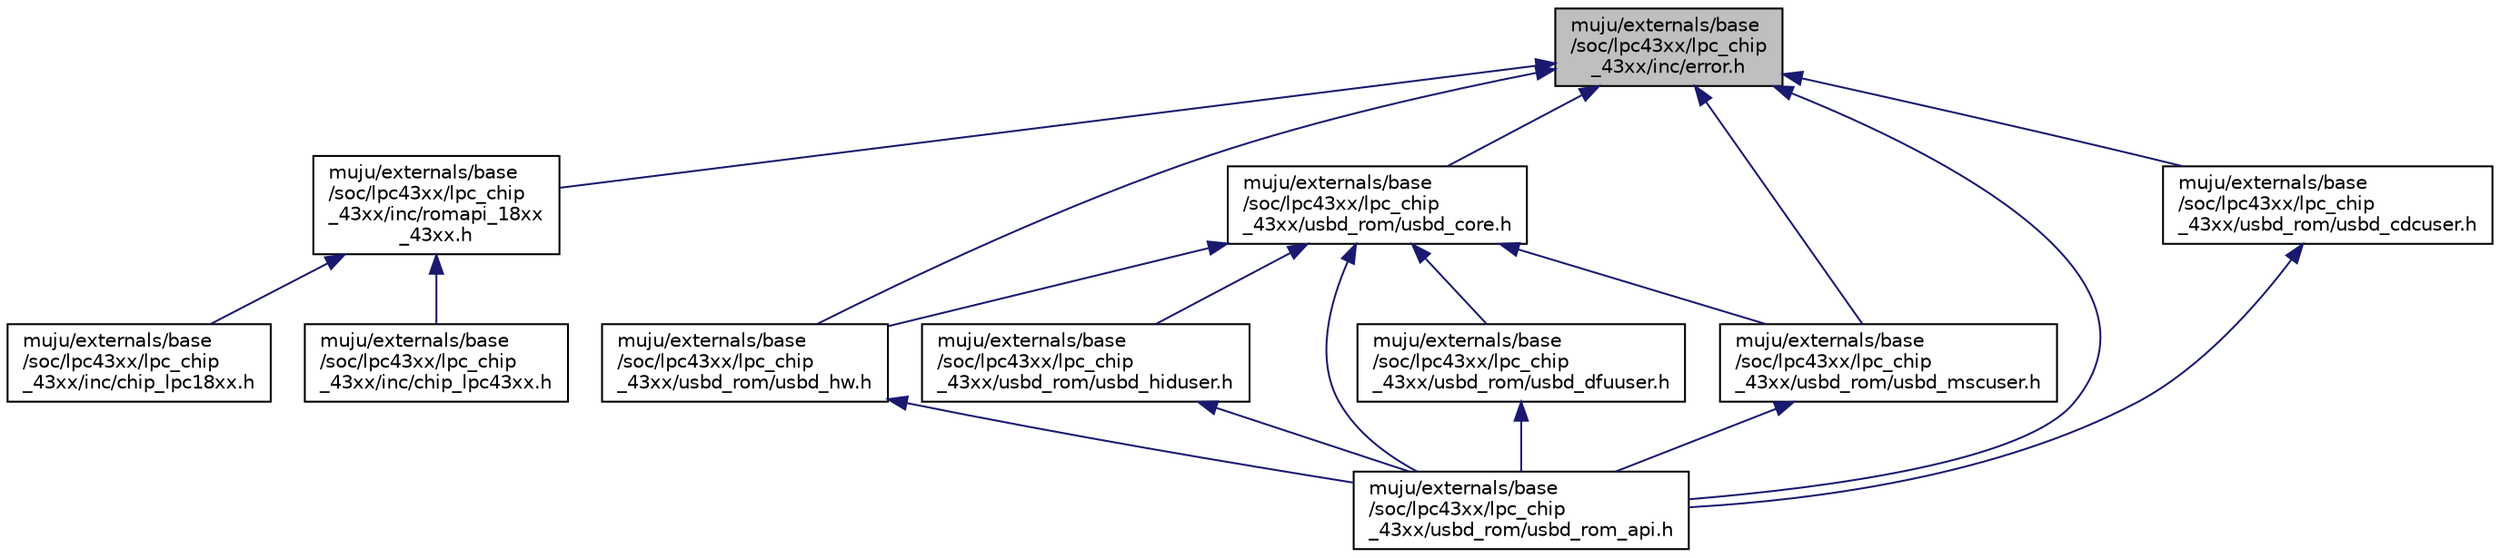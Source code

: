 digraph "muju/externals/base/soc/lpc43xx/lpc_chip_43xx/inc/error.h"
{
  edge [fontname="Helvetica",fontsize="10",labelfontname="Helvetica",labelfontsize="10"];
  node [fontname="Helvetica",fontsize="10",shape=record];
  Node1 [label="muju/externals/base\l/soc/lpc43xx/lpc_chip\l_43xx/inc/error.h",height=0.2,width=0.4,color="black", fillcolor="grey75", style="filled", fontcolor="black"];
  Node1 -> Node2 [dir="back",color="midnightblue",fontsize="10",style="solid",fontname="Helvetica"];
  Node2 [label="muju/externals/base\l/soc/lpc43xx/lpc_chip\l_43xx/inc/romapi_18xx\l_43xx.h",height=0.2,width=0.4,color="black", fillcolor="white", style="filled",URL="$romapi__18xx__43xx_8h.html"];
  Node2 -> Node3 [dir="back",color="midnightblue",fontsize="10",style="solid",fontname="Helvetica"];
  Node3 [label="muju/externals/base\l/soc/lpc43xx/lpc_chip\l_43xx/inc/chip_lpc18xx.h",height=0.2,width=0.4,color="black", fillcolor="white", style="filled",URL="$chip__lpc18xx_8h.html"];
  Node2 -> Node4 [dir="back",color="midnightblue",fontsize="10",style="solid",fontname="Helvetica"];
  Node4 [label="muju/externals/base\l/soc/lpc43xx/lpc_chip\l_43xx/inc/chip_lpc43xx.h",height=0.2,width=0.4,color="black", fillcolor="white", style="filled",URL="$chip__lpc43xx_8h.html"];
  Node1 -> Node5 [dir="back",color="midnightblue",fontsize="10",style="solid",fontname="Helvetica"];
  Node5 [label="muju/externals/base\l/soc/lpc43xx/lpc_chip\l_43xx/usbd_rom/usbd_cdcuser.h",height=0.2,width=0.4,color="black", fillcolor="white", style="filled",URL="$usbd__cdcuser_8h.html",tooltip="Communication Device Class (CDC) API structures and function prototypes. "];
  Node5 -> Node6 [dir="back",color="midnightblue",fontsize="10",style="solid",fontname="Helvetica"];
  Node6 [label="muju/externals/base\l/soc/lpc43xx/lpc_chip\l_43xx/usbd_rom/usbd_rom_api.h",height=0.2,width=0.4,color="black", fillcolor="white", style="filled",URL="$usbd__rom__api_8h.html",tooltip="ROM API for USB device stack. "];
  Node1 -> Node7 [dir="back",color="midnightblue",fontsize="10",style="solid",fontname="Helvetica"];
  Node7 [label="muju/externals/base\l/soc/lpc43xx/lpc_chip\l_43xx/usbd_rom/usbd_core.h",height=0.2,width=0.4,color="black", fillcolor="white", style="filled",URL="$usbd__core_8h.html",tooltip="ROM API for USB device stack. "];
  Node7 -> Node8 [dir="back",color="midnightblue",fontsize="10",style="solid",fontname="Helvetica"];
  Node8 [label="muju/externals/base\l/soc/lpc43xx/lpc_chip\l_43xx/usbd_rom/usbd_dfuuser.h",height=0.2,width=0.4,color="black", fillcolor="white", style="filled",URL="$usbd__dfuuser_8h.html",tooltip="Device Firmware Upgrade (DFU) API structures and function prototypes. "];
  Node8 -> Node6 [dir="back",color="midnightblue",fontsize="10",style="solid",fontname="Helvetica"];
  Node7 -> Node9 [dir="back",color="midnightblue",fontsize="10",style="solid",fontname="Helvetica"];
  Node9 [label="muju/externals/base\l/soc/lpc43xx/lpc_chip\l_43xx/usbd_rom/usbd_hiduser.h",height=0.2,width=0.4,color="black", fillcolor="white", style="filled",URL="$usbd__hiduser_8h.html",tooltip="Human Interface Device (HID) API structures and function prototypes. "];
  Node9 -> Node6 [dir="back",color="midnightblue",fontsize="10",style="solid",fontname="Helvetica"];
  Node7 -> Node10 [dir="back",color="midnightblue",fontsize="10",style="solid",fontname="Helvetica"];
  Node10 [label="muju/externals/base\l/soc/lpc43xx/lpc_chip\l_43xx/usbd_rom/usbd_hw.h",height=0.2,width=0.4,color="black", fillcolor="white", style="filled",URL="$usbd__hw_8h.html",tooltip="USB Hardware Function prototypes. "];
  Node10 -> Node6 [dir="back",color="midnightblue",fontsize="10",style="solid",fontname="Helvetica"];
  Node7 -> Node11 [dir="back",color="midnightblue",fontsize="10",style="solid",fontname="Helvetica"];
  Node11 [label="muju/externals/base\l/soc/lpc43xx/lpc_chip\l_43xx/usbd_rom/usbd_mscuser.h",height=0.2,width=0.4,color="black", fillcolor="white", style="filled",URL="$usbd__mscuser_8h.html",tooltip="Mass Storage Class (MSC) API structures and function prototypes. "];
  Node11 -> Node6 [dir="back",color="midnightblue",fontsize="10",style="solid",fontname="Helvetica"];
  Node7 -> Node6 [dir="back",color="midnightblue",fontsize="10",style="solid",fontname="Helvetica"];
  Node1 -> Node10 [dir="back",color="midnightblue",fontsize="10",style="solid",fontname="Helvetica"];
  Node1 -> Node11 [dir="back",color="midnightblue",fontsize="10",style="solid",fontname="Helvetica"];
  Node1 -> Node6 [dir="back",color="midnightblue",fontsize="10",style="solid",fontname="Helvetica"];
}
